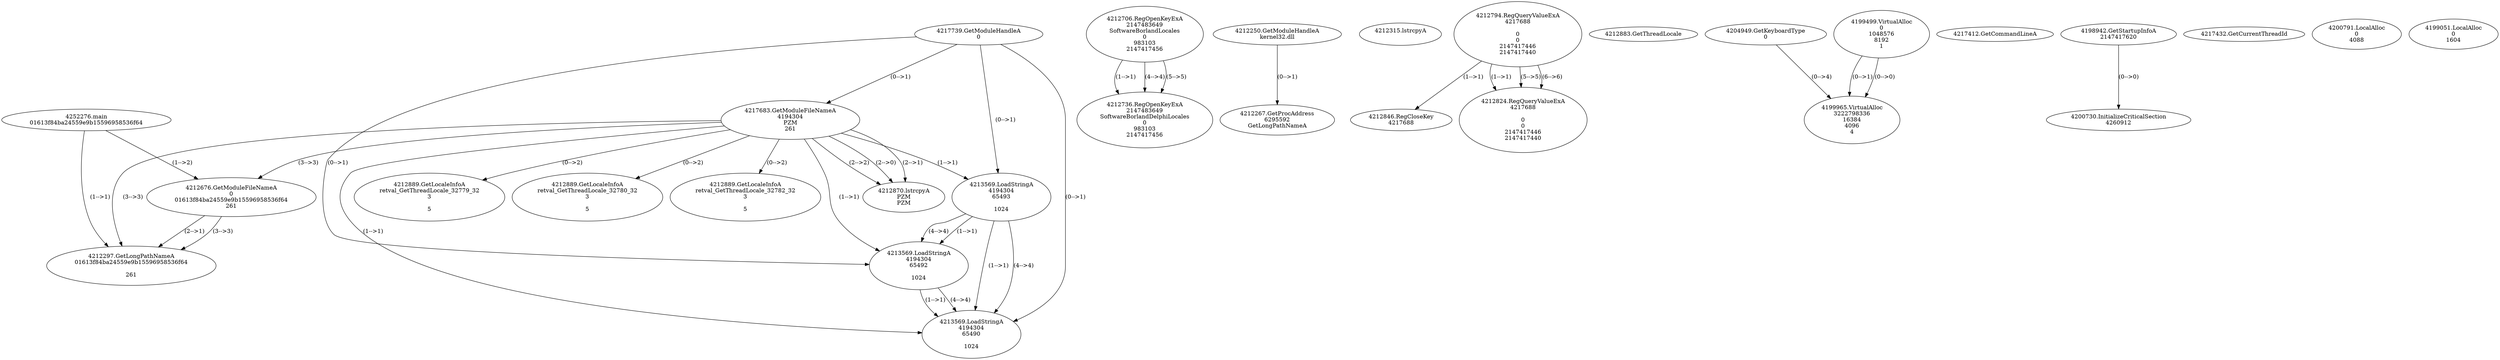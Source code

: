 // Global SCDG with merge call
digraph {
	0 [label="4252276.main
01613f84ba24559e9b15596958536f64"]
	1 [label="4217739.GetModuleHandleA
0"]
	2 [label="4217683.GetModuleFileNameA
4194304
PZM
261"]
	1 -> 2 [label="(0-->1)"]
	3 [label="4212676.GetModuleFileNameA
0
01613f84ba24559e9b15596958536f64
261"]
	0 -> 3 [label="(1-->2)"]
	2 -> 3 [label="(3-->3)"]
	4 [label="4212706.RegOpenKeyExA
2147483649
Software\Borland\Locales
0
983103
2147417456"]
	5 [label="4212250.GetModuleHandleA
kernel32.dll"]
	6 [label="4212267.GetProcAddress
6295592
GetLongPathNameA"]
	5 -> 6 [label="(0-->1)"]
	7 [label="4212297.GetLongPathNameA
01613f84ba24559e9b15596958536f64

261"]
	0 -> 7 [label="(1-->1)"]
	3 -> 7 [label="(2-->1)"]
	2 -> 7 [label="(3-->3)"]
	3 -> 7 [label="(3-->3)"]
	8 [label="4212315.lstrcpyA

"]
	9 [label="4212794.RegQueryValueExA
4217688

0
0
2147417446
2147417440"]
	10 [label="4212846.RegCloseKey
4217688"]
	9 -> 10 [label="(1-->1)"]
	11 [label="4212870.lstrcpyA
PZM
PZM"]
	2 -> 11 [label="(2-->1)"]
	2 -> 11 [label="(2-->2)"]
	2 -> 11 [label="(2-->0)"]
	12 [label="4212883.GetThreadLocale
"]
	13 [label="4212889.GetLocaleInfoA
retval_GetThreadLocale_32779_32
3

5"]
	2 -> 13 [label="(0-->2)"]
	14 [label="4204949.GetKeyboardType
0"]
	15 [label="4217412.GetCommandLineA
"]
	16 [label="4198942.GetStartupInfoA
2147417620"]
	17 [label="4217432.GetCurrentThreadId
"]
	18 [label="4213569.LoadStringA
4194304
65493

1024"]
	1 -> 18 [label="(0-->1)"]
	2 -> 18 [label="(1-->1)"]
	19 [label="4213569.LoadStringA
4194304
65492

1024"]
	1 -> 19 [label="(0-->1)"]
	2 -> 19 [label="(1-->1)"]
	18 -> 19 [label="(1-->1)"]
	18 -> 19 [label="(4-->4)"]
	20 [label="4213569.LoadStringA
4194304
65490

1024"]
	1 -> 20 [label="(0-->1)"]
	2 -> 20 [label="(1-->1)"]
	18 -> 20 [label="(1-->1)"]
	19 -> 20 [label="(1-->1)"]
	18 -> 20 [label="(4-->4)"]
	19 -> 20 [label="(4-->4)"]
	21 [label="4200730.InitializeCriticalSection
4260912"]
	16 -> 21 [label="(0-->0)"]
	22 [label="4200791.LocalAlloc
0
4088"]
	23 [label="4199499.VirtualAlloc
0
1048576
8192
1"]
	24 [label="4199051.LocalAlloc
0
1604"]
	25 [label="4199965.VirtualAlloc
3222798336
16384
4096
4"]
	23 -> 25 [label="(0-->1)"]
	14 -> 25 [label="(0-->4)"]
	23 -> 25 [label="(0-->0)"]
	26 [label="4212824.RegQueryValueExA
4217688

0
0
2147417446
2147417440"]
	9 -> 26 [label="(1-->1)"]
	9 -> 26 [label="(5-->5)"]
	9 -> 26 [label="(6-->6)"]
	27 [label="4212889.GetLocaleInfoA
retval_GetThreadLocale_32780_32
3

5"]
	2 -> 27 [label="(0-->2)"]
	28 [label="4212736.RegOpenKeyExA
2147483649
Software\Borland\Delphi\Locales
0
983103
2147417456"]
	4 -> 28 [label="(1-->1)"]
	4 -> 28 [label="(4-->4)"]
	4 -> 28 [label="(5-->5)"]
	29 [label="4212889.GetLocaleInfoA
retval_GetThreadLocale_32782_32
3

5"]
	2 -> 29 [label="(0-->2)"]
}
